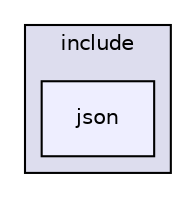 digraph "json/jsoncpp-src-0.5.0/include/json" {
  compound=true
  node [ fontsize="10", fontname="Helvetica"];
  edge [ labelfontsize="10", labelfontname="Helvetica"];
  subgraph clusterdir_dbd68175eb46f2a00751d546c7c6048a {
    graph [ bgcolor="#ddddee", pencolor="black", label="include" fontname="Helvetica", fontsize="10", URL="dir_dbd68175eb46f2a00751d546c7c6048a.html"]
  dir_adec98d2cf4b4e7ac35a0dc3e09748a3 [shape=box, label="json", style="filled", fillcolor="#eeeeff", pencolor="black", URL="dir_adec98d2cf4b4e7ac35a0dc3e09748a3.html"];
  }
}
